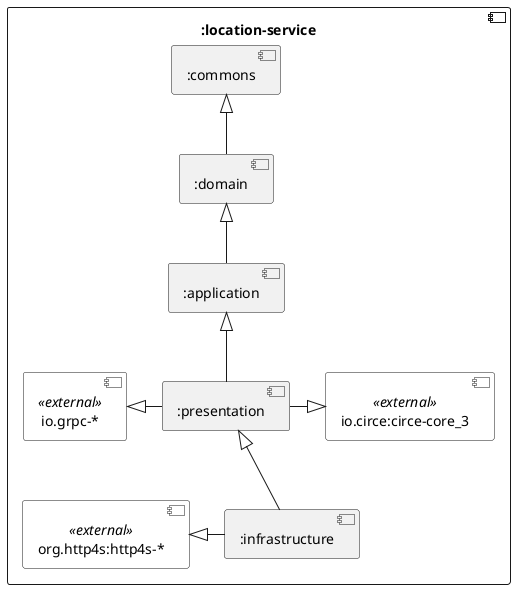 @startuml repo-structure

skinparam component {
    BackgroundColor<<external>> White
    BackgroundColor<<executable>> #ccffcc
    BackgroundColor<<test>> cyan
}
skinparam DatabaseBackgroundColor LightYellow
skinparam NodeBackgroundColor White

component ":location-service" {
    [:commons] as C
    [:domain] as D
    [:application] as A

    [:presentation] as P
    [io.circe:circe-core_3] as circe <<external>>
    [io.grpc-*] as grpc <<external>>

    [:infrastructure] as I
    [org.http4s:http4s-*] as http4s <<external>>

    D -up-|> C
    A -up-|> D
    P -up-|> A
    circe <|-left- P
    grpc <|-right- P
    I -up-|> P
    http4s <|- I
}

@enduml